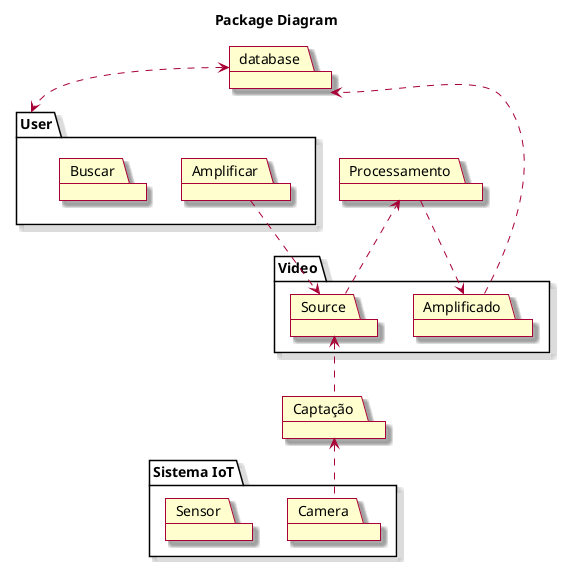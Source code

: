 @startuml

skin rose

title Package Diagram


package "User"  {
  package Amplificar
  package Buscar
}

package "Video" {
  package Source
  package Amplificado
}

package "Processamento"

package "Captação"

package "Sistema IoT" {
  package Camera
  package Sensor
}

package database {
  
}

Amplificar ..> Source
Source <.. Captação
Captação <.. Camera

Source ..> Processamento
Processamento ..> Amplificado
Amplificado ..> database

database <..> User



@enduml